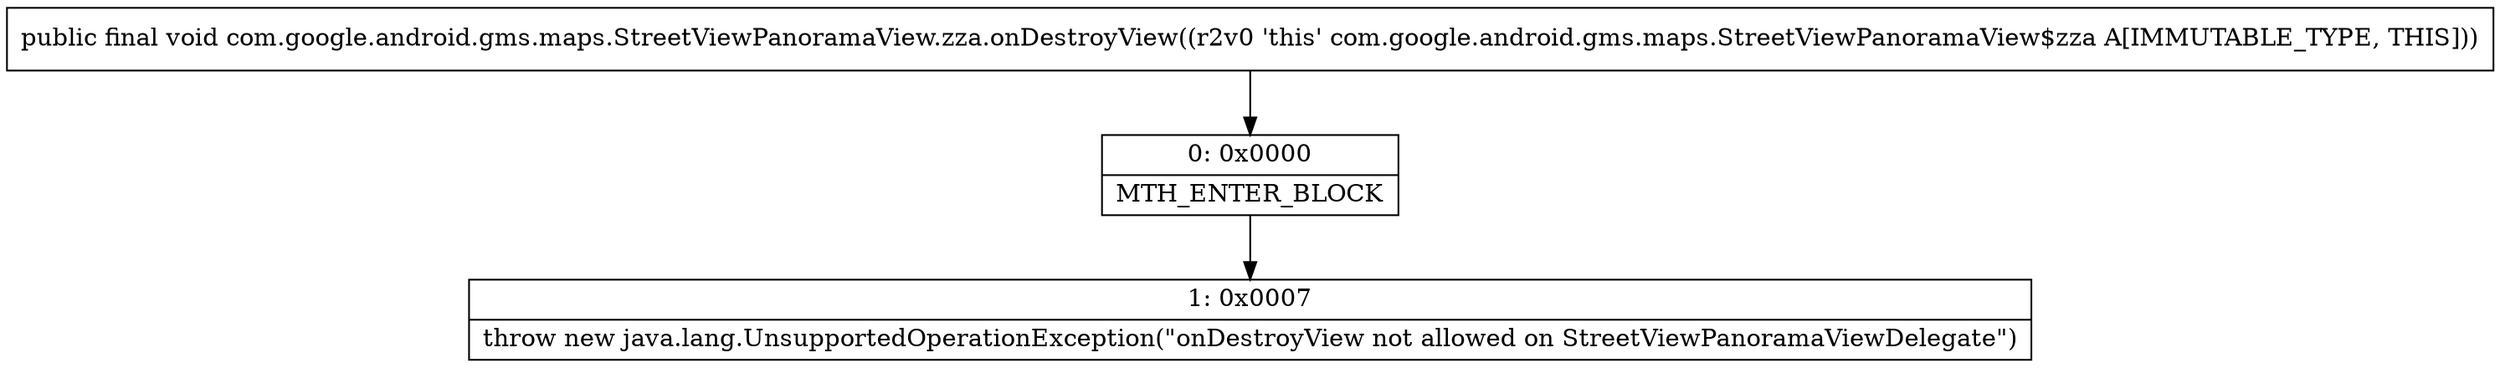 digraph "CFG forcom.google.android.gms.maps.StreetViewPanoramaView.zza.onDestroyView()V" {
Node_0 [shape=record,label="{0\:\ 0x0000|MTH_ENTER_BLOCK\l}"];
Node_1 [shape=record,label="{1\:\ 0x0007|throw new java.lang.UnsupportedOperationException(\"onDestroyView not allowed on StreetViewPanoramaViewDelegate\")\l}"];
MethodNode[shape=record,label="{public final void com.google.android.gms.maps.StreetViewPanoramaView.zza.onDestroyView((r2v0 'this' com.google.android.gms.maps.StreetViewPanoramaView$zza A[IMMUTABLE_TYPE, THIS])) }"];
MethodNode -> Node_0;
Node_0 -> Node_1;
}

